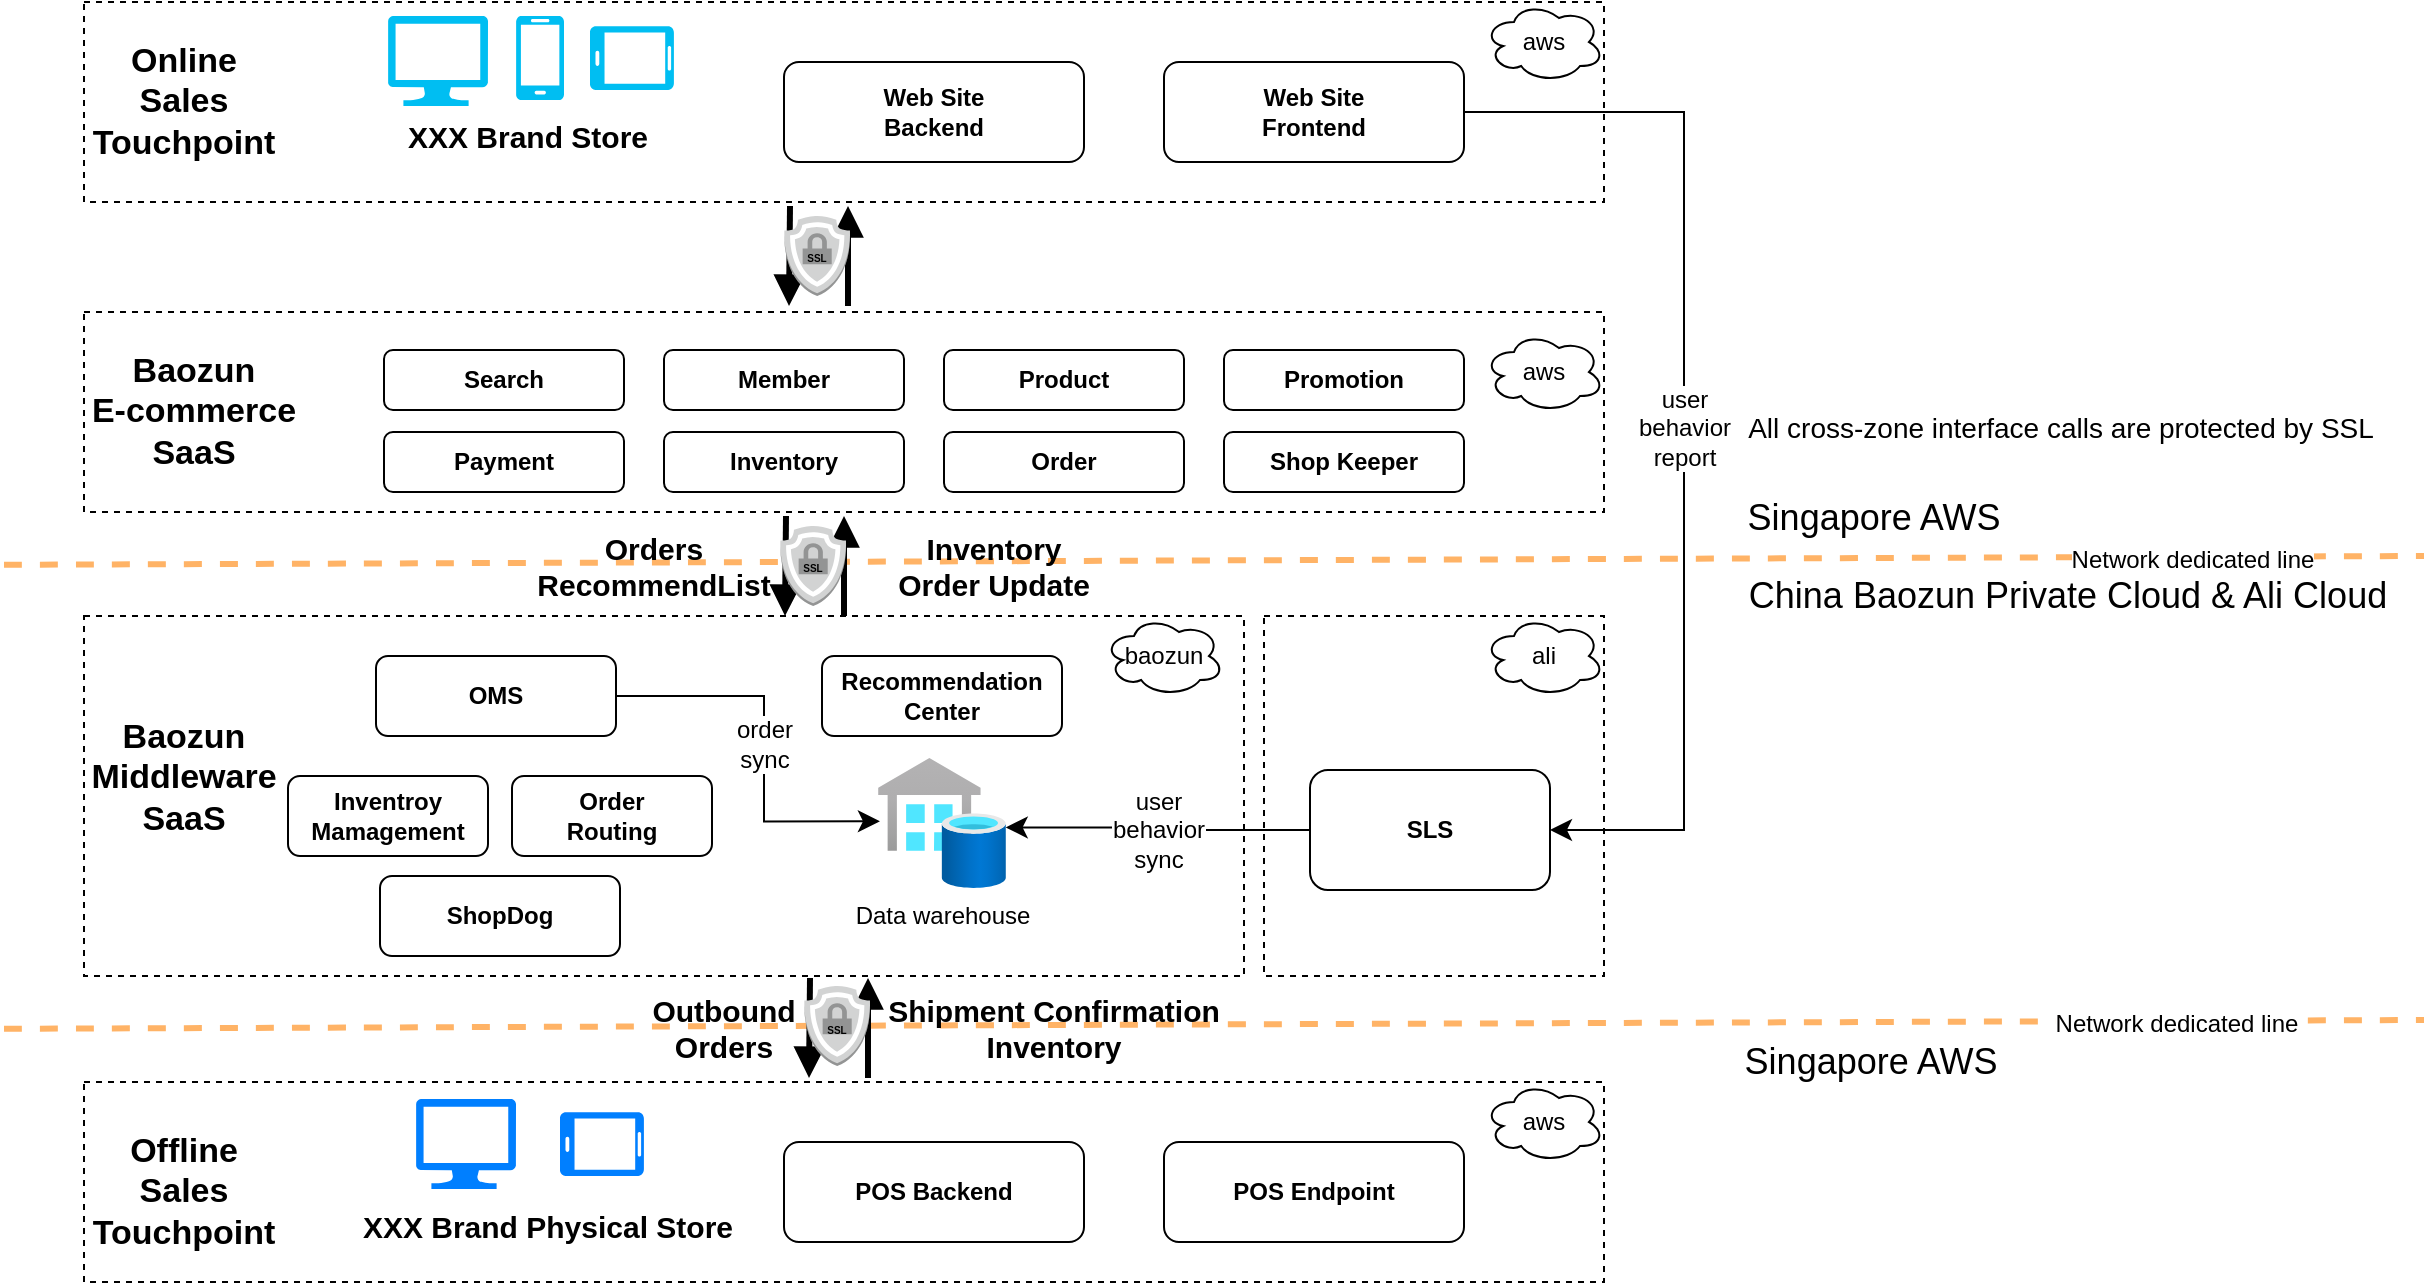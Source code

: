<mxfile version="27.0.5" pages="2">
  <diagram id="F0W5LtZeSDdKuc8qU7w1" name="xxx-brand-architecture">
    <mxGraphModel grid="1" page="1" gridSize="10" guides="1" tooltips="1" connect="1" arrows="1" fold="1" pageScale="1" pageWidth="827" pageHeight="1169" math="0" shadow="0">
      <root>
        <mxCell id="0" />
        <mxCell id="1" parent="0" />
        <mxCell id="w8T3L-g9OlZxXHHQqmX--83" value="" style="rounded=0;whiteSpace=wrap;html=1;dashed=1;" vertex="1" parent="1">
          <mxGeometry y="613" width="760" height="100" as="geometry" />
        </mxCell>
        <mxCell id="w8T3L-g9OlZxXHHQqmX--7" value="" style="rounded=0;whiteSpace=wrap;html=1;dashed=1;" vertex="1" parent="1">
          <mxGeometry y="380" width="580" height="180" as="geometry" />
        </mxCell>
        <mxCell id="w8T3L-g9OlZxXHHQqmX--1" value="" style="rounded=0;whiteSpace=wrap;html=1;dashed=1;" vertex="1" parent="1">
          <mxGeometry y="73" width="760" height="100" as="geometry" />
        </mxCell>
        <mxCell id="w8T3L-g9OlZxXHHQqmX--3" value="aws" style="ellipse;shape=cloud;whiteSpace=wrap;html=1;" vertex="1" parent="1">
          <mxGeometry x="700" y="73" width="60" height="40" as="geometry" />
        </mxCell>
        <mxCell id="w8T3L-g9OlZxXHHQqmX--4" value="" style="rounded=0;whiteSpace=wrap;html=1;dashed=1;" vertex="1" parent="1">
          <mxGeometry y="228" width="760" height="100" as="geometry" />
        </mxCell>
        <mxCell id="w8T3L-g9OlZxXHHQqmX--5" value="&lt;div&gt;baozun&lt;/div&gt;" style="ellipse;shape=cloud;whiteSpace=wrap;html=1;" vertex="1" parent="1">
          <mxGeometry x="510" y="380" width="60" height="40" as="geometry" />
        </mxCell>
        <mxCell id="w8T3L-g9OlZxXHHQqmX--6" value="" style="endArrow=none;dashed=1;html=1;rounded=0;fontSize=12;startSize=8;endSize=8;curved=1;strokeWidth=3;strokeColor=#FFB366;" edge="1" parent="1">
          <mxGeometry width="50" height="50" relative="1" as="geometry">
            <mxPoint x="-40" y="354.41" as="sourcePoint" />
            <mxPoint x="1170" y="350" as="targetPoint" />
          </mxGeometry>
        </mxCell>
        <mxCell id="w8T3L-g9OlZxXHHQqmX--98" value="Network dedicated line" style="edgeLabel;html=1;align=center;verticalAlign=middle;resizable=0;points=[];fontSize=12;" vertex="1" connectable="0" parent="w8T3L-g9OlZxXHHQqmX--6">
          <mxGeometry x="0.807" y="-1" relative="1" as="geometry">
            <mxPoint x="1" as="offset" />
          </mxGeometry>
        </mxCell>
        <mxCell id="w8T3L-g9OlZxXHHQqmX--9" value="OMS" style="rounded=1;whiteSpace=wrap;html=1;fontStyle=1" vertex="1" parent="1">
          <mxGeometry x="146" y="400" width="120" height="40" as="geometry" />
        </mxCell>
        <mxCell id="w8T3L-g9OlZxXHHQqmX--10" value="aws" style="ellipse;shape=cloud;whiteSpace=wrap;html=1;" vertex="1" parent="1">
          <mxGeometry x="700" y="238" width="60" height="40" as="geometry" />
        </mxCell>
        <mxCell id="w8T3L-g9OlZxXHHQqmX--11" value="ShopDog" style="rounded=1;whiteSpace=wrap;html=1;fontStyle=1" vertex="1" parent="1">
          <mxGeometry x="148" y="510" width="120" height="40" as="geometry" />
        </mxCell>
        <mxCell id="w8T3L-g9OlZxXHHQqmX--12" value="" style="rounded=0;whiteSpace=wrap;html=1;dashed=1;" vertex="1" parent="1">
          <mxGeometry x="590" y="380" width="170" height="180" as="geometry" />
        </mxCell>
        <mxCell id="w8T3L-g9OlZxXHHQqmX--13" value="SLS" style="rounded=1;whiteSpace=wrap;html=1;fontStyle=1" vertex="1" parent="1">
          <mxGeometry x="613" y="457" width="120" height="60" as="geometry" />
        </mxCell>
        <mxCell id="w8T3L-g9OlZxXHHQqmX--14" value="ali" style="ellipse;shape=cloud;whiteSpace=wrap;html=1;" vertex="1" parent="1">
          <mxGeometry x="700" y="380" width="60" height="40" as="geometry" />
        </mxCell>
        <mxCell id="w8T3L-g9OlZxXHHQqmX--16" value="&lt;div&gt;Recommendation&lt;/div&gt;&lt;div&gt;Center&lt;/div&gt;" style="rounded=1;whiteSpace=wrap;html=1;fontStyle=1" vertex="1" parent="1">
          <mxGeometry x="369" y="400" width="120" height="40" as="geometry" />
        </mxCell>
        <mxCell id="w8T3L-g9OlZxXHHQqmX--18" value="Member" style="rounded=1;whiteSpace=wrap;html=1;fontStyle=1" vertex="1" parent="1">
          <mxGeometry x="290" y="247" width="120" height="30" as="geometry" />
        </mxCell>
        <mxCell id="w8T3L-g9OlZxXHHQqmX--19" value="Product" style="rounded=1;whiteSpace=wrap;html=1;fontStyle=1" vertex="1" parent="1">
          <mxGeometry x="430" y="247" width="120" height="30" as="geometry" />
        </mxCell>
        <mxCell id="w8T3L-g9OlZxXHHQqmX--20" value="Promotion" style="rounded=1;whiteSpace=wrap;html=1;fontStyle=1" vertex="1" parent="1">
          <mxGeometry x="570" y="247" width="120" height="30" as="geometry" />
        </mxCell>
        <mxCell id="w8T3L-g9OlZxXHHQqmX--21" value="Inventory" style="rounded=1;whiteSpace=wrap;html=1;fontStyle=1" vertex="1" parent="1">
          <mxGeometry x="290" y="288" width="120" height="30" as="geometry" />
        </mxCell>
        <mxCell id="w8T3L-g9OlZxXHHQqmX--22" value="Shop Keeper" style="rounded=1;whiteSpace=wrap;html=1;fontStyle=1" vertex="1" parent="1">
          <mxGeometry x="570" y="288" width="120" height="30" as="geometry" />
        </mxCell>
        <mxCell id="w8T3L-g9OlZxXHHQqmX--24" value="Order" style="rounded=1;whiteSpace=wrap;html=1;fontStyle=1" vertex="1" parent="1">
          <mxGeometry x="430" y="288" width="120" height="30" as="geometry" />
        </mxCell>
        <mxCell id="w8T3L-g9OlZxXHHQqmX--25" value="Payment" style="rounded=1;whiteSpace=wrap;html=1;fontStyle=1" vertex="1" parent="1">
          <mxGeometry x="150" y="288" width="120" height="30" as="geometry" />
        </mxCell>
        <mxCell id="w8T3L-g9OlZxXHHQqmX--26" value="&lt;div&gt;Web Site&lt;/div&gt;&lt;div&gt;Backend&lt;/div&gt;" style="rounded=1;whiteSpace=wrap;html=1;fontStyle=1" vertex="1" parent="1">
          <mxGeometry x="350" y="103" width="150" height="50" as="geometry" />
        </mxCell>
        <mxCell id="w8T3L-g9OlZxXHHQqmX--27" value="" style="endArrow=block;html=1;rounded=0;fontSize=12;startSize=8;endSize=8;curved=1;endFill=1;strokeWidth=3;" edge="1" parent="1">
          <mxGeometry width="50" height="50" relative="1" as="geometry">
            <mxPoint x="351" y="330" as="sourcePoint" />
            <mxPoint x="350.5" y="380" as="targetPoint" />
          </mxGeometry>
        </mxCell>
        <mxCell id="w8T3L-g9OlZxXHHQqmX--28" value="" style="endArrow=none;html=1;rounded=0;fontSize=12;startSize=8;endSize=8;curved=1;startArrow=block;startFill=1;strokeWidth=3;" edge="1" parent="1">
          <mxGeometry width="50" height="50" relative="1" as="geometry">
            <mxPoint x="380" y="330" as="sourcePoint" />
            <mxPoint x="380" y="380" as="targetPoint" />
          </mxGeometry>
        </mxCell>
        <mxCell id="w8T3L-g9OlZxXHHQqmX--29" value="Search" style="rounded=1;whiteSpace=wrap;html=1;fontStyle=1" vertex="1" parent="1">
          <mxGeometry x="150" y="247" width="120" height="30" as="geometry" />
        </mxCell>
        <mxCell id="w8T3L-g9OlZxXHHQqmX--35" value="&lt;div&gt;user&lt;/div&gt;&lt;div&gt;behavior&lt;/div&gt;&lt;div&gt;report&lt;/div&gt;" style="rounded=0;orthogonalLoop=1;jettySize=auto;html=1;exitX=1;exitY=0.5;exitDx=0;exitDy=0;entryX=1;entryY=0.5;entryDx=0;entryDy=0;fontSize=12;startSize=8;endSize=8;edgeStyle=orthogonalEdgeStyle;" edge="1" parent="1" source="w8T3L-g9OlZxXHHQqmX--30" target="w8T3L-g9OlZxXHHQqmX--13">
          <mxGeometry relative="1" as="geometry">
            <Array as="points">
              <mxPoint x="800" y="128" />
              <mxPoint x="800" y="487" />
            </Array>
          </mxGeometry>
        </mxCell>
        <mxCell id="w8T3L-g9OlZxXHHQqmX--30" value="&lt;div&gt;Web Site&lt;/div&gt;&lt;div&gt;Frontend&lt;/div&gt;" style="rounded=1;whiteSpace=wrap;html=1;fontStyle=1" vertex="1" parent="1">
          <mxGeometry x="540" y="103" width="150" height="50" as="geometry" />
        </mxCell>
        <mxCell id="w8T3L-g9OlZxXHHQqmX--31" value="&lt;div&gt;Baozun&lt;/div&gt;&lt;div&gt;E-commerce&lt;/div&gt;&lt;div&gt;SaaS&lt;/div&gt;" style="text;html=1;align=center;verticalAlign=middle;whiteSpace=wrap;rounded=0;fontSize=17;fontStyle=1" vertex="1" parent="1">
          <mxGeometry y="253" width="110" height="50" as="geometry" />
        </mxCell>
        <mxCell id="w8T3L-g9OlZxXHHQqmX--32" value="&lt;div&gt;Baozun&lt;/div&gt;&lt;div&gt;Middleware&lt;/div&gt;&lt;div&gt;SaaS&lt;/div&gt;" style="text;html=1;align=center;verticalAlign=middle;whiteSpace=wrap;rounded=0;fontSize=17;fontStyle=1" vertex="1" parent="1">
          <mxGeometry y="436" width="100" height="50" as="geometry" />
        </mxCell>
        <mxCell id="w8T3L-g9OlZxXHHQqmX--33" value="&lt;div&gt;Inventroy&lt;/div&gt;&lt;div&gt;Mamagement&lt;/div&gt;" style="rounded=1;whiteSpace=wrap;html=1;fontStyle=1" vertex="1" parent="1">
          <mxGeometry x="102" y="460" width="100" height="40" as="geometry" />
        </mxCell>
        <mxCell id="w8T3L-g9OlZxXHHQqmX--34" value="&lt;div&gt;Order&lt;/div&gt;&lt;div&gt;Routing&lt;/div&gt;" style="rounded=1;whiteSpace=wrap;html=1;fontStyle=1" vertex="1" parent="1">
          <mxGeometry x="214" y="460" width="100" height="40" as="geometry" />
        </mxCell>
        <mxCell id="w8T3L-g9OlZxXHHQqmX--38" value="" style="group" vertex="1" connectable="0" parent="1">
          <mxGeometry x="348" y="335" width="33" height="40" as="geometry" />
        </mxCell>
        <mxCell id="w8T3L-g9OlZxXHHQqmX--36" value="" style="outlineConnect=0;dashed=0;verticalLabelPosition=bottom;verticalAlign=top;align=center;html=1;shape=mxgraph.aws3.ssl_padlock;fillColor=#D2D3D3;gradientColor=none;" vertex="1" parent="w8T3L-g9OlZxXHHQqmX--38">
          <mxGeometry width="33" height="40" as="geometry" />
        </mxCell>
        <mxCell id="w8T3L-g9OlZxXHHQqmX--37" value="SSL" style="text;html=1;align=center;verticalAlign=middle;whiteSpace=wrap;rounded=0;fontSize=5;fontStyle=1" vertex="1" parent="w8T3L-g9OlZxXHHQqmX--38">
          <mxGeometry x="11" y="15" width="11" height="10" as="geometry" />
        </mxCell>
        <mxCell id="w8T3L-g9OlZxXHHQqmX--39" value="&lt;div&gt;Online&lt;/div&gt;&lt;div&gt;Sales&lt;/div&gt;&lt;div&gt;Touchpoint&lt;/div&gt;" style="text;html=1;align=center;verticalAlign=middle;whiteSpace=wrap;rounded=0;fontSize=17;fontStyle=1" vertex="1" parent="1">
          <mxGeometry y="98" width="100" height="50" as="geometry" />
        </mxCell>
        <mxCell id="w8T3L-g9OlZxXHHQqmX--46" value="Data warehouse" style="image;aspect=fixed;html=1;points=[];align=center;fontSize=12;image=img/lib/azure2/databases/SQL_Data_Warehouses.svg;" vertex="1" parent="1">
          <mxGeometry x="397" y="451" width="64" height="65" as="geometry" />
        </mxCell>
        <mxCell id="w8T3L-g9OlZxXHHQqmX--47" value="&lt;div&gt;user&lt;/div&gt;&lt;div&gt;behavior&lt;/div&gt;&lt;div&gt;sync&lt;/div&gt;" style="edgeStyle=orthogonalEdgeStyle;rounded=0;orthogonalLoop=1;jettySize=auto;html=1;exitX=0;exitY=0.5;exitDx=0;exitDy=0;entryX=0.998;entryY=0.534;entryDx=0;entryDy=0;entryPerimeter=0;fontSize=12;startSize=8;endSize=8;" edge="1" parent="1" source="w8T3L-g9OlZxXHHQqmX--13" target="w8T3L-g9OlZxXHHQqmX--46">
          <mxGeometry relative="1" as="geometry" />
        </mxCell>
        <mxCell id="w8T3L-g9OlZxXHHQqmX--56" value="&lt;div&gt;order&lt;/div&gt;&lt;div&gt;sync&lt;/div&gt;" style="rounded=0;orthogonalLoop=1;jettySize=auto;html=1;exitX=1;exitY=0.5;exitDx=0;exitDy=0;fontSize=12;startSize=8;endSize=8;edgeStyle=orthogonalEdgeStyle;entryX=0.015;entryY=0.487;entryDx=0;entryDy=0;entryPerimeter=0;" edge="1" parent="1" source="w8T3L-g9OlZxXHHQqmX--9" target="w8T3L-g9OlZxXHHQqmX--46">
          <mxGeometry relative="1" as="geometry">
            <Array as="points">
              <mxPoint x="340" y="420" />
              <mxPoint x="340" y="483" />
            </Array>
          </mxGeometry>
        </mxCell>
        <mxCell id="w8T3L-g9OlZxXHHQqmX--57" value="" style="endArrow=block;html=1;rounded=0;fontSize=12;startSize=8;endSize=8;curved=1;endFill=1;strokeWidth=3;" edge="1" parent="1">
          <mxGeometry width="50" height="50" relative="1" as="geometry">
            <mxPoint x="353" y="175" as="sourcePoint" />
            <mxPoint x="352.5" y="225" as="targetPoint" />
          </mxGeometry>
        </mxCell>
        <mxCell id="w8T3L-g9OlZxXHHQqmX--58" value="" style="endArrow=none;html=1;rounded=0;fontSize=12;startSize=8;endSize=8;curved=1;startArrow=block;startFill=1;strokeWidth=3;" edge="1" parent="1">
          <mxGeometry width="50" height="50" relative="1" as="geometry">
            <mxPoint x="382" y="175" as="sourcePoint" />
            <mxPoint x="382" y="225" as="targetPoint" />
          </mxGeometry>
        </mxCell>
        <mxCell id="w8T3L-g9OlZxXHHQqmX--59" value="" style="group;fontStyle=1" vertex="1" connectable="0" parent="1">
          <mxGeometry x="350" y="180" width="33" height="40" as="geometry" />
        </mxCell>
        <mxCell id="w8T3L-g9OlZxXHHQqmX--60" value="" style="outlineConnect=0;dashed=0;verticalLabelPosition=bottom;verticalAlign=top;align=center;html=1;shape=mxgraph.aws3.ssl_padlock;fillColor=#D2D3D3;gradientColor=none;" vertex="1" parent="w8T3L-g9OlZxXHHQqmX--59">
          <mxGeometry width="33" height="40" as="geometry" />
        </mxCell>
        <mxCell id="w8T3L-g9OlZxXHHQqmX--61" value="SSL" style="text;html=1;align=center;verticalAlign=middle;whiteSpace=wrap;rounded=0;fontSize=5;fontStyle=1" vertex="1" parent="w8T3L-g9OlZxXHHQqmX--59">
          <mxGeometry x="11" y="15" width="11" height="10" as="geometry" />
        </mxCell>
        <mxCell id="w8T3L-g9OlZxXHHQqmX--63" value="&lt;div&gt;Orders&lt;/div&gt;&lt;div&gt;RecommendList&lt;/div&gt;" style="text;html=1;align=center;verticalAlign=middle;whiteSpace=wrap;rounded=0;fontSize=15;fontStyle=1" vertex="1" parent="1">
          <mxGeometry x="220" y="340" width="130" height="30" as="geometry" />
        </mxCell>
        <mxCell id="w8T3L-g9OlZxXHHQqmX--64" value="&lt;div&gt;Inventory&lt;/div&gt;&lt;div&gt;Order Update&lt;/div&gt;" style="text;html=1;align=center;verticalAlign=middle;whiteSpace=wrap;rounded=0;fontSize=15;fontStyle=1" vertex="1" parent="1">
          <mxGeometry x="390" y="340" width="130" height="30" as="geometry" />
        </mxCell>
        <mxCell id="w8T3L-g9OlZxXHHQqmX--65" value="POS Backend" style="rounded=1;whiteSpace=wrap;html=1;fontStyle=1" vertex="1" parent="1">
          <mxGeometry x="350" y="643" width="150" height="50" as="geometry" />
        </mxCell>
        <mxCell id="w8T3L-g9OlZxXHHQqmX--66" value="Singapore AWS" style="text;html=1;align=center;verticalAlign=middle;whiteSpace=wrap;rounded=0;fontSize=18;" vertex="1" parent="1">
          <mxGeometry x="820" y="312" width="150" height="38" as="geometry" />
        </mxCell>
        <mxCell id="w8T3L-g9OlZxXHHQqmX--67" value="China Baozun Private Cloud &amp;amp; Ali Cloud" style="text;html=1;align=center;verticalAlign=middle;whiteSpace=wrap;rounded=0;fontSize=18;" vertex="1" parent="1">
          <mxGeometry x="827" y="351" width="330" height="38" as="geometry" />
        </mxCell>
        <mxCell id="w8T3L-g9OlZxXHHQqmX--68" value="All cross-zone interface calls are protected by SSL" style="text;html=1;align=center;verticalAlign=middle;whiteSpace=wrap;rounded=0;fontSize=14;" vertex="1" parent="1">
          <mxGeometry x="827" y="272" width="323" height="28" as="geometry" />
        </mxCell>
        <mxCell id="w8T3L-g9OlZxXHHQqmX--70" value="" style="endArrow=none;dashed=1;html=1;rounded=0;fontSize=12;startSize=8;endSize=8;curved=1;strokeWidth=3;strokeColor=#FFB366;" edge="1" parent="1">
          <mxGeometry width="50" height="50" relative="1" as="geometry">
            <mxPoint x="-40" y="586.41" as="sourcePoint" />
            <mxPoint x="1170" y="582" as="targetPoint" />
          </mxGeometry>
        </mxCell>
        <mxCell id="w8T3L-g9OlZxXHHQqmX--99" value="Network dedicated line" style="edgeLabel;html=1;align=center;verticalAlign=middle;resizable=0;points=[];fontSize=12;" vertex="1" connectable="0" parent="w8T3L-g9OlZxXHHQqmX--70">
          <mxGeometry x="0.793" y="-1" relative="1" as="geometry">
            <mxPoint x="1" as="offset" />
          </mxGeometry>
        </mxCell>
        <mxCell id="w8T3L-g9OlZxXHHQqmX--76" value="" style="endArrow=block;html=1;rounded=0;fontSize=12;startSize=8;endSize=8;curved=1;endFill=1;strokeWidth=3;" edge="1" parent="1">
          <mxGeometry width="50" height="50" relative="1" as="geometry">
            <mxPoint x="363" y="561" as="sourcePoint" />
            <mxPoint x="362.5" y="611" as="targetPoint" />
          </mxGeometry>
        </mxCell>
        <mxCell id="w8T3L-g9OlZxXHHQqmX--77" value="" style="endArrow=none;html=1;rounded=0;fontSize=12;startSize=8;endSize=8;curved=1;startArrow=block;startFill=1;strokeWidth=3;" edge="1" parent="1">
          <mxGeometry width="50" height="50" relative="1" as="geometry">
            <mxPoint x="392" y="561" as="sourcePoint" />
            <mxPoint x="392" y="611" as="targetPoint" />
          </mxGeometry>
        </mxCell>
        <mxCell id="w8T3L-g9OlZxXHHQqmX--78" value="" style="group" vertex="1" connectable="0" parent="1">
          <mxGeometry x="360" y="565" width="33" height="40" as="geometry" />
        </mxCell>
        <mxCell id="w8T3L-g9OlZxXHHQqmX--79" value="" style="outlineConnect=0;dashed=0;verticalLabelPosition=bottom;verticalAlign=top;align=center;html=1;shape=mxgraph.aws3.ssl_padlock;fillColor=#D2D3D3;gradientColor=none;" vertex="1" parent="w8T3L-g9OlZxXHHQqmX--78">
          <mxGeometry width="33" height="40" as="geometry" />
        </mxCell>
        <mxCell id="w8T3L-g9OlZxXHHQqmX--80" value="SSL" style="text;html=1;align=center;verticalAlign=middle;whiteSpace=wrap;rounded=0;fontSize=5;fontStyle=1" vertex="1" parent="w8T3L-g9OlZxXHHQqmX--78">
          <mxGeometry x="11" y="16" width="11" height="10" as="geometry" />
        </mxCell>
        <mxCell id="w8T3L-g9OlZxXHHQqmX--81" value="&lt;div&gt;Outbound&lt;/div&gt;&lt;div&gt;Orders&lt;/div&gt;" style="text;html=1;align=center;verticalAlign=middle;whiteSpace=wrap;rounded=0;fontSize=15;fontStyle=1" vertex="1" parent="1">
          <mxGeometry x="290" y="571" width="60" height="30" as="geometry" />
        </mxCell>
        <mxCell id="w8T3L-g9OlZxXHHQqmX--82" value="&lt;div&gt;Shipment Confirmation&lt;/div&gt;&lt;div&gt;Inventory&lt;/div&gt;" style="text;html=1;align=center;verticalAlign=middle;whiteSpace=wrap;rounded=0;fontSize=15;fontStyle=1" vertex="1" parent="1">
          <mxGeometry x="400" y="571" width="170" height="30" as="geometry" />
        </mxCell>
        <mxCell id="w8T3L-g9OlZxXHHQqmX--85" value="POS Endpoint" style="rounded=1;whiteSpace=wrap;html=1;fontStyle=1" vertex="1" parent="1">
          <mxGeometry x="540" y="643" width="150" height="50" as="geometry" />
        </mxCell>
        <mxCell id="w8T3L-g9OlZxXHHQqmX--86" value="&lt;div&gt;Offline&lt;/div&gt;&lt;div&gt;Sales&lt;/div&gt;&lt;div&gt;Touchpoint&lt;/div&gt;" style="text;html=1;align=center;verticalAlign=middle;whiteSpace=wrap;rounded=0;fontSize=17;fontStyle=1" vertex="1" parent="1">
          <mxGeometry y="643" width="100" height="50" as="geometry" />
        </mxCell>
        <mxCell id="w8T3L-g9OlZxXHHQqmX--87" value="Singapore AWS" style="text;html=1;align=center;verticalAlign=middle;whiteSpace=wrap;rounded=0;fontSize=18;" vertex="1" parent="1">
          <mxGeometry x="827" y="584" width="133" height="38" as="geometry" />
        </mxCell>
        <mxCell id="w8T3L-g9OlZxXHHQqmX--88" value="aws" style="ellipse;shape=cloud;whiteSpace=wrap;html=1;" vertex="1" parent="1">
          <mxGeometry x="700" y="613" width="60" height="40" as="geometry" />
        </mxCell>
        <mxCell id="w8T3L-g9OlZxXHHQqmX--90" value="" style="verticalLabelPosition=bottom;html=1;verticalAlign=top;align=center;strokeColor=none;fillColor=#00BEF2;shape=mxgraph.azure.mobile;pointerEvents=1;" vertex="1" parent="1">
          <mxGeometry x="216" y="80" width="24" height="42" as="geometry" />
        </mxCell>
        <mxCell id="w8T3L-g9OlZxXHHQqmX--91" value="" style="verticalLabelPosition=bottom;html=1;verticalAlign=top;align=center;strokeColor=none;fillColor=#00BEF2;shape=mxgraph.azure.computer;pointerEvents=1;" vertex="1" parent="1">
          <mxGeometry x="152" y="80" width="50" height="45" as="geometry" />
        </mxCell>
        <mxCell id="w8T3L-g9OlZxXHHQqmX--92" value="XXX Brand Store" style="text;html=1;align=center;verticalAlign=middle;whiteSpace=wrap;rounded=0;fontSize=15;fontStyle=1" vertex="1" parent="1">
          <mxGeometry x="154" y="125" width="136" height="30" as="geometry" />
        </mxCell>
        <mxCell id="w8T3L-g9OlZxXHHQqmX--94" value="" style="verticalLabelPosition=bottom;html=1;verticalAlign=top;align=center;strokeColor=none;fillColor=#00BEF2;shape=mxgraph.azure.mobile;pointerEvents=1;rotation=90;" vertex="1" parent="1">
          <mxGeometry x="258" y="80" width="32" height="42" as="geometry" />
        </mxCell>
        <mxCell id="w8T3L-g9OlZxXHHQqmX--95" value="" style="verticalLabelPosition=bottom;html=1;verticalAlign=top;align=center;strokeColor=none;fillColor=#007FFF;shape=mxgraph.azure.computer;pointerEvents=1;" vertex="1" parent="1">
          <mxGeometry x="166" y="621.5" width="50" height="45" as="geometry" />
        </mxCell>
        <mxCell id="w8T3L-g9OlZxXHHQqmX--96" value="XXX Brand Physical Store" style="text;html=1;align=center;verticalAlign=middle;whiteSpace=wrap;rounded=0;fontSize=15;fontStyle=1" vertex="1" parent="1">
          <mxGeometry x="134" y="670" width="196" height="30" as="geometry" />
        </mxCell>
        <mxCell id="w8T3L-g9OlZxXHHQqmX--97" value="" style="verticalLabelPosition=bottom;html=1;verticalAlign=top;align=center;strokeColor=none;fillColor=#007FFF;shape=mxgraph.azure.mobile;pointerEvents=1;rotation=90;" vertex="1" parent="1">
          <mxGeometry x="243" y="623" width="32" height="42" as="geometry" />
        </mxCell>
      </root>
    </mxGraphModel>
  </diagram>
  <diagram name="LBank-Architecture" id="rgR2hAT1_Es0y0zYv-nF">
    <mxGraphModel dx="3061" dy="1274" grid="1" gridSize="10" guides="1" tooltips="1" connect="1" arrows="1" fold="1" page="1" pageScale="1" pageWidth="827" pageHeight="1169" math="0" shadow="0">
      <root>
        <mxCell id="8eTB-zk6Q-nObX73ZiYc-0" />
        <mxCell id="8eTB-zk6Q-nObX73ZiYc-1" parent="8eTB-zk6Q-nObX73ZiYc-0" />
        <mxCell id="BiOI3DxQynZyZ9b2UmLA-14" style="edgeStyle=none;curved=1;rounded=0;orthogonalLoop=1;jettySize=auto;html=1;exitX=0.25;exitY=1;exitDx=0;exitDy=0;entryX=0.5;entryY=0;entryDx=0;entryDy=0;fontSize=12;startSize=8;endSize=8;" edge="1" parent="8eTB-zk6Q-nObX73ZiYc-1" source="BiOI3DxQynZyZ9b2UmLA-0" target="BiOI3DxQynZyZ9b2UmLA-7">
          <mxGeometry relative="1" as="geometry" />
        </mxCell>
        <mxCell id="BiOI3DxQynZyZ9b2UmLA-0" value="Open Api Ingress&amp;nbsp; Gateway" style="rounded=1;whiteSpace=wrap;html=1;fontSize=18;fontStyle=1" vertex="1" parent="8eTB-zk6Q-nObX73ZiYc-1">
          <mxGeometry y="200" width="1240" height="60" as="geometry" />
        </mxCell>
        <mxCell id="BiOI3DxQynZyZ9b2UmLA-1" value="Open Spi Engress Gateway" style="rounded=1;whiteSpace=wrap;html=1;fontSize=18;fontStyle=1" vertex="1" parent="8eTB-zk6Q-nObX73ZiYc-1">
          <mxGeometry y="680" width="1240" height="60" as="geometry" />
        </mxCell>
        <mxCell id="BiOI3DxQynZyZ9b2UmLA-5" style="edgeStyle=none;curved=1;rounded=0;orthogonalLoop=1;jettySize=auto;html=1;exitX=0.5;exitY=1;exitDx=0;exitDy=0;entryX=0.25;entryY=0;entryDx=0;entryDy=0;fontSize=12;startSize=8;endSize=8;" edge="1" parent="8eTB-zk6Q-nObX73ZiYc-1" source="BiOI3DxQynZyZ9b2UmLA-2" target="BiOI3DxQynZyZ9b2UmLA-0">
          <mxGeometry relative="1" as="geometry" />
        </mxCell>
        <mxCell id="BiOI3DxQynZyZ9b2UmLA-2" value="&lt;div&gt;App&lt;/div&gt;" style="ellipse;whiteSpace=wrap;html=1;fontStyle=1;fontSize=15;" vertex="1" parent="8eTB-zk6Q-nObX73ZiYc-1">
          <mxGeometry x="250" y="20" width="120" height="80" as="geometry" />
        </mxCell>
        <mxCell id="BiOI3DxQynZyZ9b2UmLA-6" style="edgeStyle=none;curved=1;rounded=0;orthogonalLoop=1;jettySize=auto;html=1;exitX=0.5;exitY=1;exitDx=0;exitDy=0;entryX=0.75;entryY=0;entryDx=0;entryDy=0;fontSize=12;startSize=8;endSize=8;" edge="1" parent="8eTB-zk6Q-nObX73ZiYc-1" source="BiOI3DxQynZyZ9b2UmLA-4" target="BiOI3DxQynZyZ9b2UmLA-0">
          <mxGeometry relative="1" as="geometry" />
        </mxCell>
        <mxCell id="BiOI3DxQynZyZ9b2UmLA-4" value="&lt;div&gt;Online&lt;/div&gt;&lt;div&gt;Website&lt;/div&gt;" style="ellipse;whiteSpace=wrap;html=1;fontStyle=1;fontSize=15;" vertex="1" parent="8eTB-zk6Q-nObX73ZiYc-1">
          <mxGeometry x="870" y="20" width="120" height="80" as="geometry" />
        </mxCell>
        <mxCell id="BiOI3DxQynZyZ9b2UmLA-7" value="RealTime Price" style="rounded=1;whiteSpace=wrap;html=1;" vertex="1" parent="8eTB-zk6Q-nObX73ZiYc-1">
          <mxGeometry x="120" y="320" width="200" height="80" as="geometry" />
        </mxCell>
        <mxCell id="BiOI3DxQynZyZ9b2UmLA-8" value="" style="shape=cylinder3;whiteSpace=wrap;html=1;boundedLbl=1;backgroundOutline=1;size=15;rotation=90;" vertex="1" parent="8eTB-zk6Q-nObX73ZiYc-1">
          <mxGeometry x="180" y="539" width="60" height="130" as="geometry" />
        </mxCell>
        <mxCell id="BiOI3DxQynZyZ9b2UmLA-9" value="Kafka" style="text;html=1;align=center;verticalAlign=middle;whiteSpace=wrap;rounded=0;" vertex="1" parent="8eTB-zk6Q-nObX73ZiYc-1">
          <mxGeometry x="180" y="589" width="60" height="30" as="geometry" />
        </mxCell>
        <mxCell id="BiOI3DxQynZyZ9b2UmLA-10" style="edgeStyle=orthogonalEdgeStyle;rounded=0;orthogonalLoop=1;jettySize=auto;html=1;exitX=0.25;exitY=0;exitDx=0;exitDy=0;entryX=1;entryY=0.5;entryDx=0;entryDy=0;entryPerimeter=0;fontSize=12;startSize=8;endSize=8;" edge="1" parent="8eTB-zk6Q-nObX73ZiYc-1" source="BiOI3DxQynZyZ9b2UmLA-1" target="BiOI3DxQynZyZ9b2UmLA-8">
          <mxGeometry relative="1" as="geometry" />
        </mxCell>
        <mxCell id="BiOI3DxQynZyZ9b2UmLA-11" value="&lt;div&gt;Order&lt;/div&gt;&lt;div&gt;Service&lt;/div&gt;" style="rounded=1;whiteSpace=wrap;html=1;" vertex="1" parent="8eTB-zk6Q-nObX73ZiYc-1">
          <mxGeometry x="550" y="320" width="200" height="80" as="geometry" />
        </mxCell>
        <mxCell id="BiOI3DxQynZyZ9b2UmLA-12" value="" style="outlineConnect=0;dashed=0;verticalLabelPosition=bottom;verticalAlign=top;align=center;html=1;shape=mxgraph.aws3.redis;fillColor=#2E73B8;gradientColor=none;" vertex="1" parent="8eTB-zk6Q-nObX73ZiYc-1">
          <mxGeometry x="190" y="430" width="60" height="63" as="geometry" />
        </mxCell>
        <mxCell id="BiOI3DxQynZyZ9b2UmLA-13" style="edgeStyle=none;curved=1;rounded=0;orthogonalLoop=1;jettySize=auto;html=1;exitX=0.5;exitY=1;exitDx=0;exitDy=0;entryX=0.5;entryY=0;entryDx=0;entryDy=0;entryPerimeter=0;fontSize=12;startSize=8;endSize=8;" edge="1" parent="8eTB-zk6Q-nObX73ZiYc-1" source="BiOI3DxQynZyZ9b2UmLA-7" target="BiOI3DxQynZyZ9b2UmLA-12">
          <mxGeometry relative="1" as="geometry" />
        </mxCell>
      </root>
    </mxGraphModel>
  </diagram>
</mxfile>
